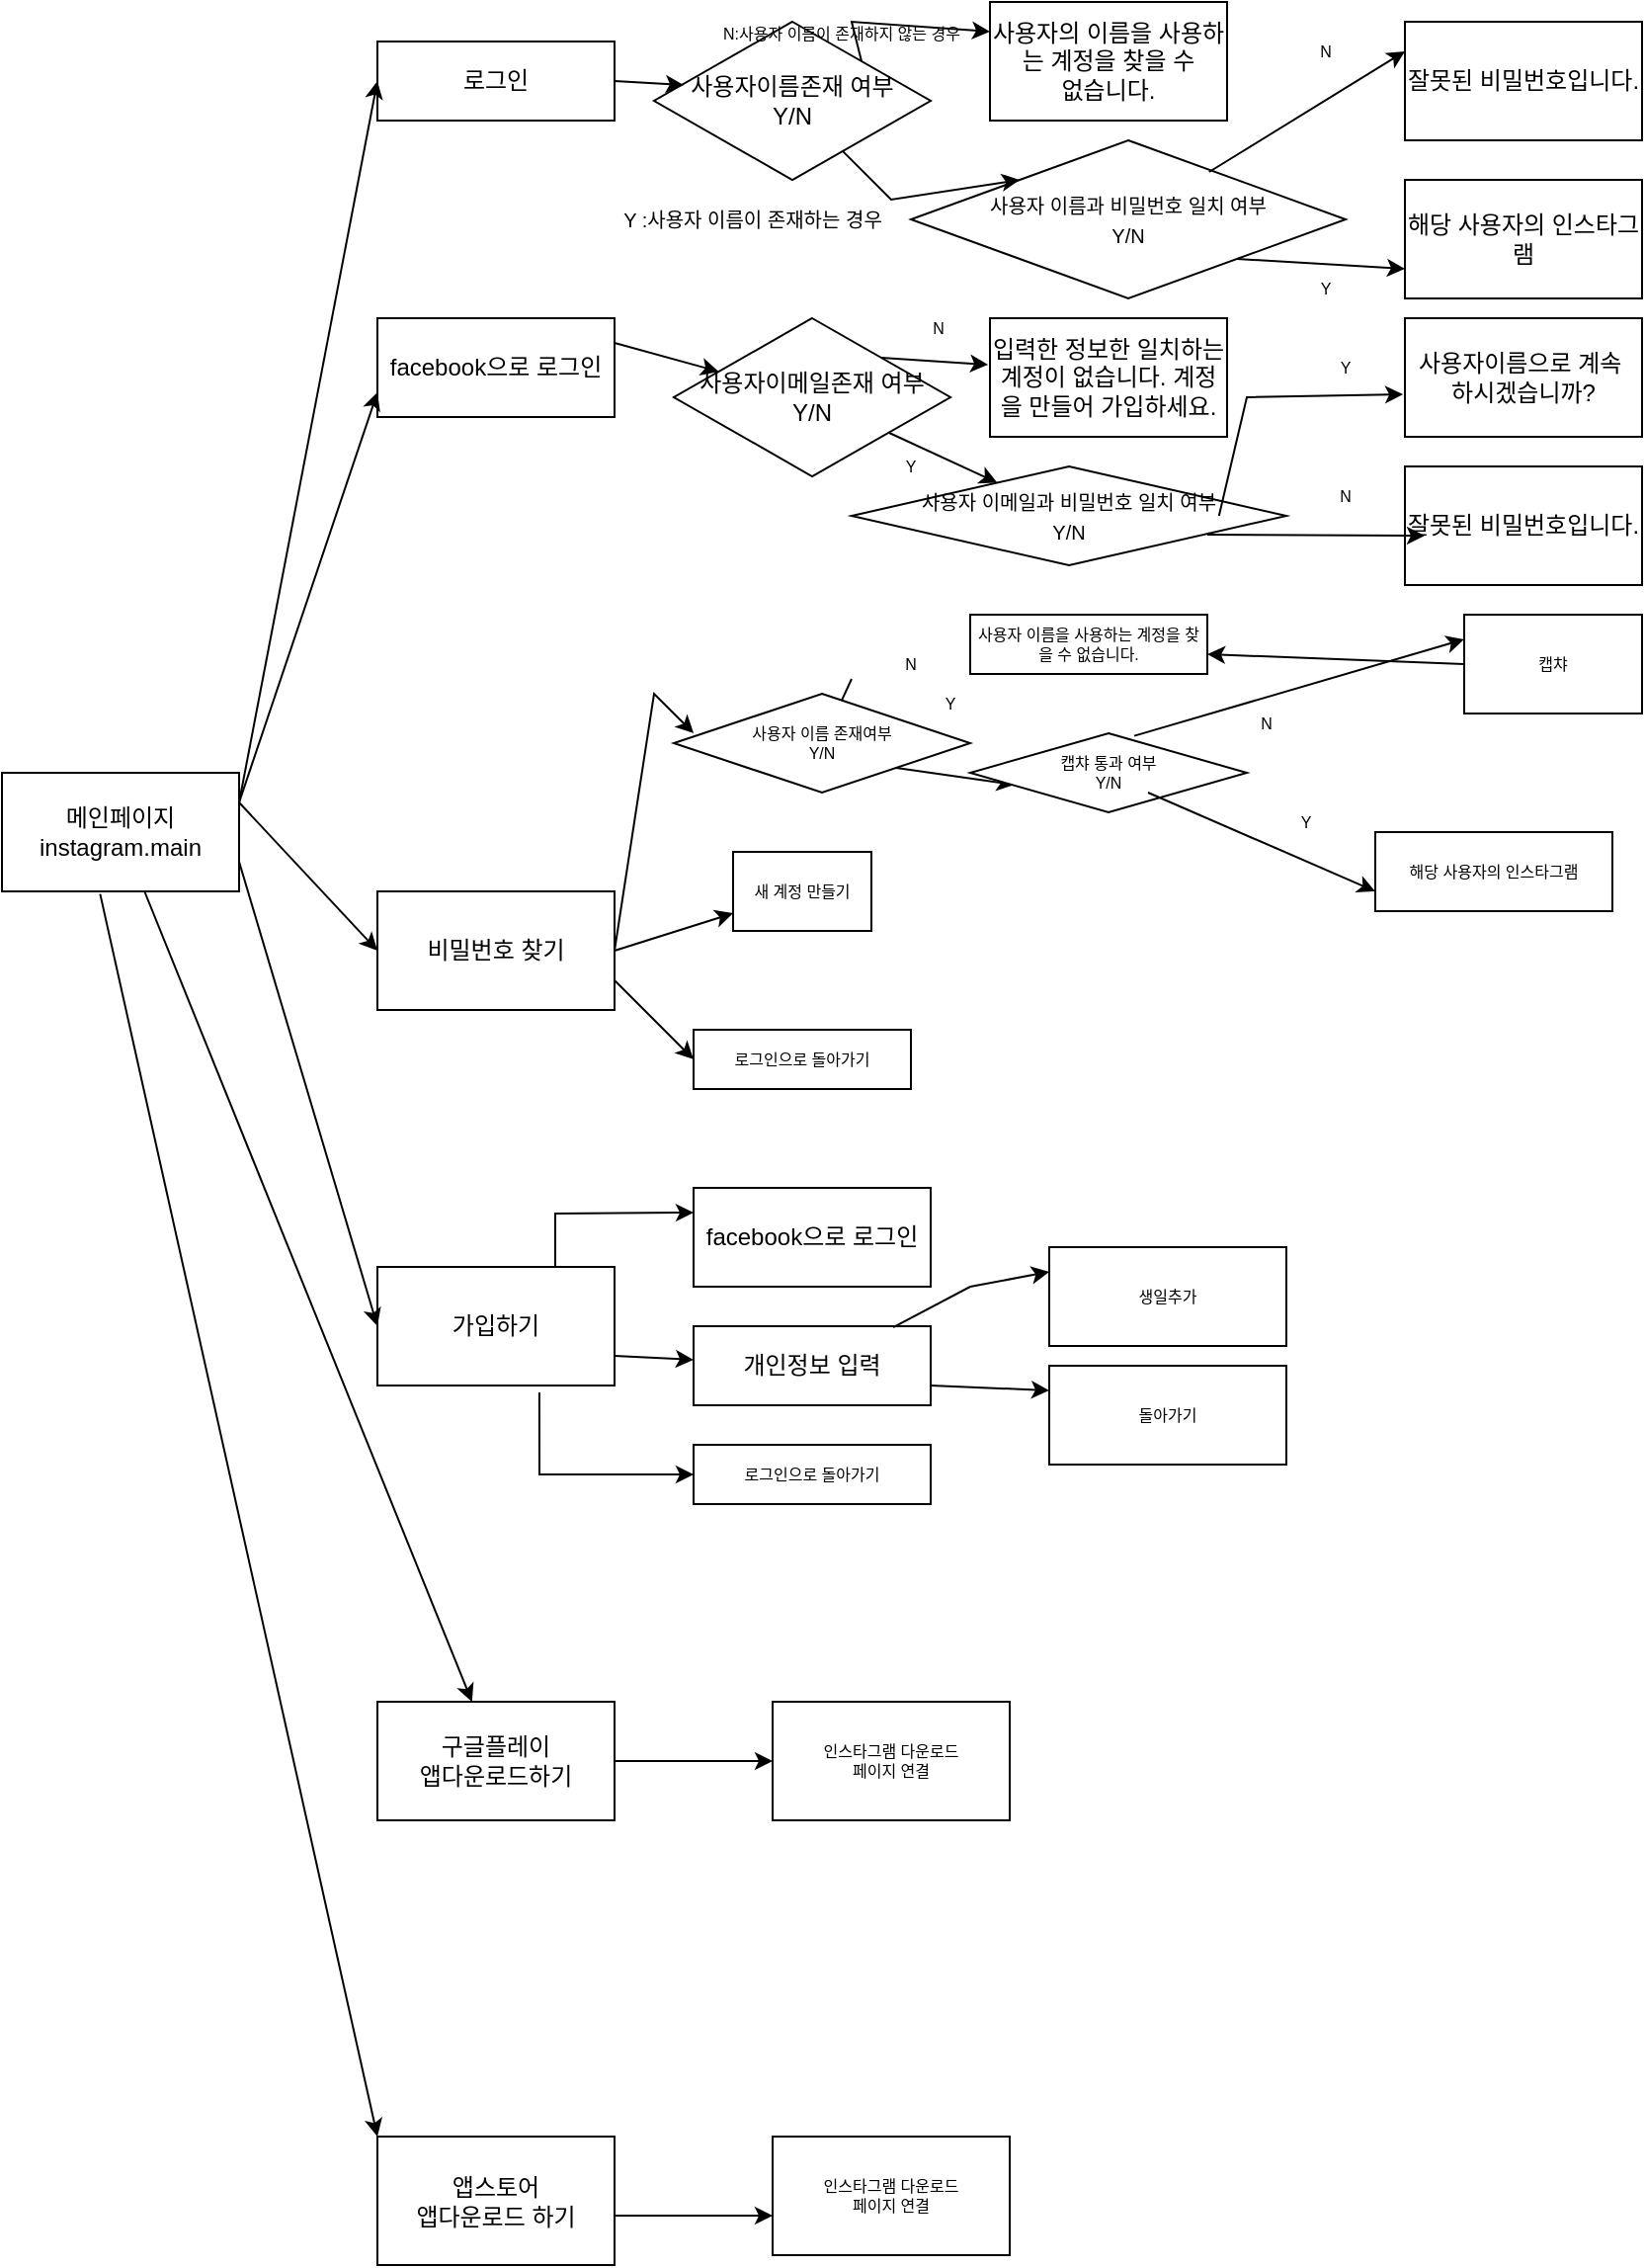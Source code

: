 <mxfile version="20.0.3" type="device"><diagram id="S9oqaERdCJ_3-kV5rkl7" name="Page-1"><mxGraphModel dx="1609" dy="468" grid="1" gridSize="10" guides="1" tooltips="1" connect="1" arrows="1" fold="1" page="1" pageScale="1" pageWidth="827" pageHeight="1169" math="0" shadow="0"><root><mxCell id="0"/><mxCell id="1" parent="0"/><mxCell id="T-C-CeasbVt2JKNrbkrz-1" value="로그인" style="rounded=0;whiteSpace=wrap;html=1;" parent="1" vertex="1"><mxGeometry x="160" y="20" width="120" height="40" as="geometry"/></mxCell><mxCell id="T-C-CeasbVt2JKNrbkrz-2" value="facebook으로 로그인" style="rounded=0;whiteSpace=wrap;html=1;" parent="1" vertex="1"><mxGeometry x="160" y="160" width="120" height="50" as="geometry"/></mxCell><mxCell id="T-C-CeasbVt2JKNrbkrz-3" value="비밀번호 찾기" style="rounded=0;whiteSpace=wrap;html=1;" parent="1" vertex="1"><mxGeometry x="160" y="450" width="120" height="60" as="geometry"/></mxCell><mxCell id="T-C-CeasbVt2JKNrbkrz-4" value="구글플레이&lt;br&gt;앱다운로드하기" style="rounded=0;whiteSpace=wrap;html=1;" parent="1" vertex="1"><mxGeometry x="160" y="860" width="120" height="60" as="geometry"/></mxCell><mxCell id="T-C-CeasbVt2JKNrbkrz-5" value="가입하기" style="rounded=0;whiteSpace=wrap;html=1;" parent="1" vertex="1"><mxGeometry x="160" y="640" width="120" height="60" as="geometry"/></mxCell><mxCell id="T-C-CeasbVt2JKNrbkrz-7" value="앱스토어&lt;br&gt;앱다운로드 하기" style="rounded=0;whiteSpace=wrap;html=1;" parent="1" vertex="1"><mxGeometry x="160" y="1080" width="120" height="65" as="geometry"/></mxCell><mxCell id="T-C-CeasbVt2JKNrbkrz-12" value="사용자이름존재 여부&lt;br&gt;Y/N" style="rhombus;whiteSpace=wrap;html=1;" parent="1" vertex="1"><mxGeometry x="300" y="10" width="140" height="80" as="geometry"/></mxCell><mxCell id="T-C-CeasbVt2JKNrbkrz-13" value="사용자의 이름을 사용하는 계정을 찾을 수&lt;br&gt;없습니다." style="rounded=0;whiteSpace=wrap;html=1;" parent="1" vertex="1"><mxGeometry x="470" width="120" height="60" as="geometry"/></mxCell><mxCell id="T-C-CeasbVt2JKNrbkrz-14" value="&lt;font style=&quot;font-size: 10px;&quot;&gt;사용자 이름과 비밀번호 일치 여부&lt;br&gt;Y/N&lt;/font&gt;" style="rhombus;whiteSpace=wrap;html=1;" parent="1" vertex="1"><mxGeometry x="430" y="70" width="220" height="80" as="geometry"/></mxCell><mxCell id="T-C-CeasbVt2JKNrbkrz-15" value="잘못된 비밀번호입니다." style="rounded=0;whiteSpace=wrap;html=1;" parent="1" vertex="1"><mxGeometry x="680" y="10" width="120" height="60" as="geometry"/></mxCell><mxCell id="T-C-CeasbVt2JKNrbkrz-16" value="해당 사용자의 인스타그램" style="rounded=0;whiteSpace=wrap;html=1;" parent="1" vertex="1"><mxGeometry x="680" y="90" width="120" height="60" as="geometry"/></mxCell><mxCell id="T-C-CeasbVt2JKNrbkrz-17" value="" style="endArrow=classic;html=1;rounded=0;entryX=0;entryY=0.75;entryDx=0;entryDy=0;startArrow=none;" parent="1" source="t5NelNpLaC9FAswo0wHf-40" target="t5NelNpLaC9FAswo0wHf-30" edge="1"><mxGeometry width="50" height="50" relative="1" as="geometry"><mxPoint x="420" y="400" as="sourcePoint"/><mxPoint x="470" y="350" as="targetPoint"/></mxGeometry></mxCell><mxCell id="T-C-CeasbVt2JKNrbkrz-21" value="" style="endArrow=classic;html=1;rounded=0;exitX=1;exitY=1;exitDx=0;exitDy=0;entryX=0.16;entryY=0.65;entryDx=0;entryDy=0;entryPerimeter=0;" parent="1" source="t5NelNpLaC9FAswo0wHf-27" target="t5NelNpLaC9FAswo0wHf-32" edge="1"><mxGeometry width="50" height="50" relative="1" as="geometry"><mxPoint x="420" y="400" as="sourcePoint"/><mxPoint x="470" y="350" as="targetPoint"/></mxGeometry></mxCell><mxCell id="T-C-CeasbVt2JKNrbkrz-23" value="" style="endArrow=classic;html=1;rounded=0;exitX=1;exitY=0.5;exitDx=0;exitDy=0;entryX=0.067;entryY=0.4;entryDx=0;entryDy=0;entryPerimeter=0;" parent="1" source="T-C-CeasbVt2JKNrbkrz-3" target="t5NelNpLaC9FAswo0wHf-27" edge="1"><mxGeometry width="50" height="50" relative="1" as="geometry"><mxPoint x="420" y="400" as="sourcePoint"/><mxPoint x="300" y="330" as="targetPoint"/><Array as="points"><mxPoint x="300" y="350"/></Array></mxGeometry></mxCell><mxCell id="T-C-CeasbVt2JKNrbkrz-6" value="메인페이지&lt;br&gt;instagram.main" style="rounded=0;whiteSpace=wrap;html=1;" parent="1" vertex="1"><mxGeometry x="-30" y="390" width="120" height="60" as="geometry"/></mxCell><mxCell id="t5NelNpLaC9FAswo0wHf-8" value="" style="endArrow=classic;html=1;rounded=0;" parent="1" source="T-C-CeasbVt2JKNrbkrz-6" target="T-C-CeasbVt2JKNrbkrz-4" edge="1"><mxGeometry width="50" height="50" relative="1" as="geometry"><mxPoint x="380" y="380" as="sourcePoint"/><mxPoint x="430" y="330" as="targetPoint"/></mxGeometry></mxCell><mxCell id="t5NelNpLaC9FAswo0wHf-12" value="" style="endArrow=classic;html=1;rounded=0;exitX=1;exitY=0.25;exitDx=0;exitDy=0;entryX=0;entryY=0.5;entryDx=0;entryDy=0;" parent="1" source="T-C-CeasbVt2JKNrbkrz-6" target="T-C-CeasbVt2JKNrbkrz-1" edge="1"><mxGeometry width="50" height="50" relative="1" as="geometry"><mxPoint x="330" y="280" as="sourcePoint"/><mxPoint x="380" y="230" as="targetPoint"/></mxGeometry></mxCell><mxCell id="t5NelNpLaC9FAswo0wHf-13" value="" style="endArrow=classic;html=1;rounded=0;exitX=1;exitY=0.25;exitDx=0;exitDy=0;entryX=0;entryY=0.75;entryDx=0;entryDy=0;" parent="1" source="T-C-CeasbVt2JKNrbkrz-6" target="T-C-CeasbVt2JKNrbkrz-2" edge="1"><mxGeometry width="50" height="50" relative="1" as="geometry"><mxPoint x="330" y="280" as="sourcePoint"/><mxPoint x="380" y="230" as="targetPoint"/></mxGeometry></mxCell><mxCell id="t5NelNpLaC9FAswo0wHf-14" value="" style="endArrow=classic;html=1;rounded=0;exitX=1;exitY=0.25;exitDx=0;exitDy=0;entryX=0;entryY=0.5;entryDx=0;entryDy=0;" parent="1" source="T-C-CeasbVt2JKNrbkrz-6" target="T-C-CeasbVt2JKNrbkrz-3" edge="1"><mxGeometry width="50" height="50" relative="1" as="geometry"><mxPoint x="330" y="280" as="sourcePoint"/><mxPoint x="380" y="230" as="targetPoint"/></mxGeometry></mxCell><mxCell id="t5NelNpLaC9FAswo0wHf-15" value="" style="endArrow=classic;html=1;rounded=0;exitX=1;exitY=0.75;exitDx=0;exitDy=0;entryX=0;entryY=0.5;entryDx=0;entryDy=0;" parent="1" source="T-C-CeasbVt2JKNrbkrz-6" target="T-C-CeasbVt2JKNrbkrz-5" edge="1"><mxGeometry width="50" height="50" relative="1" as="geometry"><mxPoint x="330" y="580" as="sourcePoint"/><mxPoint x="380" y="530" as="targetPoint"/></mxGeometry></mxCell><mxCell id="t5NelNpLaC9FAswo0wHf-16" value="" style="endArrow=classic;html=1;rounded=0;exitX=0.414;exitY=1.022;exitDx=0;exitDy=0;exitPerimeter=0;entryX=0;entryY=0;entryDx=0;entryDy=0;" parent="1" source="T-C-CeasbVt2JKNrbkrz-6" target="T-C-CeasbVt2JKNrbkrz-7" edge="1"><mxGeometry width="50" height="50" relative="1" as="geometry"><mxPoint x="330" y="580" as="sourcePoint"/><mxPoint x="380" y="530" as="targetPoint"/></mxGeometry></mxCell><mxCell id="t5NelNpLaC9FAswo0wHf-17" value="" style="endArrow=classic;html=1;rounded=0;exitX=1;exitY=0.5;exitDx=0;exitDy=0;entryX=0.107;entryY=0.4;entryDx=0;entryDy=0;entryPerimeter=0;" parent="1" source="T-C-CeasbVt2JKNrbkrz-1" target="T-C-CeasbVt2JKNrbkrz-12" edge="1"><mxGeometry width="50" height="50" relative="1" as="geometry"><mxPoint x="440" y="170" as="sourcePoint"/><mxPoint x="490" y="120" as="targetPoint"/></mxGeometry></mxCell><mxCell id="t5NelNpLaC9FAswo0wHf-18" value="" style="endArrow=classic;html=1;rounded=0;exitX=1;exitY=0;exitDx=0;exitDy=0;entryX=0;entryY=0.25;entryDx=0;entryDy=0;" parent="1" source="T-C-CeasbVt2JKNrbkrz-12" target="T-C-CeasbVt2JKNrbkrz-13" edge="1"><mxGeometry width="50" height="50" relative="1" as="geometry"><mxPoint x="440" y="170" as="sourcePoint"/><mxPoint x="490" y="120" as="targetPoint"/><Array as="points"><mxPoint x="400" y="10"/></Array></mxGeometry></mxCell><mxCell id="t5NelNpLaC9FAswo0wHf-19" value="" style="endArrow=classic;html=1;rounded=0;entryX=0;entryY=0;entryDx=0;entryDy=0;" parent="1" source="T-C-CeasbVt2JKNrbkrz-12" target="T-C-CeasbVt2JKNrbkrz-14" edge="1"><mxGeometry width="50" height="50" relative="1" as="geometry"><mxPoint x="440" y="170" as="sourcePoint"/><mxPoint x="490" y="120" as="targetPoint"/><Array as="points"><mxPoint x="420" y="100"/></Array></mxGeometry></mxCell><mxCell id="t5NelNpLaC9FAswo0wHf-20" value="" style="endArrow=classic;html=1;rounded=0;fontSize=10;entryX=0;entryY=0.25;entryDx=0;entryDy=0;exitX=0.686;exitY=0.2;exitDx=0;exitDy=0;exitPerimeter=0;" parent="1" source="T-C-CeasbVt2JKNrbkrz-14" target="T-C-CeasbVt2JKNrbkrz-15" edge="1"><mxGeometry width="50" height="50" relative="1" as="geometry"><mxPoint x="590" y="80" as="sourcePoint"/><mxPoint x="490" y="120" as="targetPoint"/></mxGeometry></mxCell><mxCell id="t5NelNpLaC9FAswo0wHf-21" value="" style="endArrow=classic;html=1;rounded=0;fontSize=10;exitX=1;exitY=1;exitDx=0;exitDy=0;entryX=0;entryY=0.75;entryDx=0;entryDy=0;" parent="1" source="T-C-CeasbVt2JKNrbkrz-14" target="T-C-CeasbVt2JKNrbkrz-16" edge="1"><mxGeometry width="50" height="50" relative="1" as="geometry"><mxPoint x="440" y="170" as="sourcePoint"/><mxPoint x="490" y="120" as="targetPoint"/></mxGeometry></mxCell><mxCell id="t5NelNpLaC9FAswo0wHf-22" value="Y :사용자 이름이 존재하는 경우" style="text;html=1;strokeColor=none;fillColor=none;align=center;verticalAlign=middle;whiteSpace=wrap;rounded=0;fontSize=10;" parent="1" vertex="1"><mxGeometry x="210" y="95" width="280" height="30" as="geometry"/></mxCell><mxCell id="t5NelNpLaC9FAswo0wHf-24" value="&lt;font style=&quot;font-size: 8px;&quot;&gt;N:사용자 이름이 존재하지 않는 경우&lt;/font&gt;" style="text;html=1;strokeColor=none;fillColor=none;align=center;verticalAlign=middle;whiteSpace=wrap;rounded=0;fontSize=10;" parent="1" vertex="1"><mxGeometry x="310" y="10" width="170" height="10" as="geometry"/></mxCell><mxCell id="t5NelNpLaC9FAswo0wHf-25" value="N" style="text;html=1;strokeColor=none;fillColor=none;align=center;verticalAlign=middle;whiteSpace=wrap;rounded=0;fontSize=8;" parent="1" vertex="1"><mxGeometry x="610" y="10" width="60" height="30" as="geometry"/></mxCell><mxCell id="t5NelNpLaC9FAswo0wHf-26" value="Y" style="text;html=1;strokeColor=none;fillColor=none;align=center;verticalAlign=middle;whiteSpace=wrap;rounded=0;fontSize=8;" parent="1" vertex="1"><mxGeometry x="610" y="130" width="60" height="30" as="geometry"/></mxCell><mxCell id="t5NelNpLaC9FAswo0wHf-27" value="사용자 이름 존재여부&lt;br&gt;Y/N" style="rhombus;whiteSpace=wrap;html=1;fontSize=8;" parent="1" vertex="1"><mxGeometry x="310" y="350" width="150" height="50" as="geometry"/></mxCell><mxCell id="t5NelNpLaC9FAswo0wHf-28" value="로그인으로 돌아가기&lt;br&gt;" style="rounded=0;whiteSpace=wrap;html=1;fontSize=8;" parent="1" vertex="1"><mxGeometry x="320" y="520" width="110" height="30" as="geometry"/></mxCell><mxCell id="t5NelNpLaC9FAswo0wHf-29" value="새 계정 만들기" style="rounded=0;whiteSpace=wrap;html=1;fontSize=8;" parent="1" vertex="1"><mxGeometry x="340" y="430" width="70" height="40" as="geometry"/></mxCell><mxCell id="t5NelNpLaC9FAswo0wHf-30" value="사용자 이름을 사용하는 계정을 찾을 수 없습니다." style="rounded=0;whiteSpace=wrap;html=1;fontSize=8;" parent="1" vertex="1"><mxGeometry x="460" y="310" width="120" height="30" as="geometry"/></mxCell><mxCell id="t5NelNpLaC9FAswo0wHf-32" value="캡챠 통과 여부&lt;br&gt;Y/N" style="rhombus;whiteSpace=wrap;html=1;fontSize=8;" parent="1" vertex="1"><mxGeometry x="460" y="370" width="140" height="40" as="geometry"/></mxCell><mxCell id="t5NelNpLaC9FAswo0wHf-33" value="캡챠" style="rounded=0;whiteSpace=wrap;html=1;fontSize=8;" parent="1" vertex="1"><mxGeometry x="710" y="310" width="90" height="50" as="geometry"/></mxCell><mxCell id="t5NelNpLaC9FAswo0wHf-34" value="해당 사용자의 인스타그램" style="rounded=0;whiteSpace=wrap;html=1;fontSize=8;" parent="1" vertex="1"><mxGeometry x="665" y="420" width="120" height="40" as="geometry"/></mxCell><mxCell id="t5NelNpLaC9FAswo0wHf-35" value="" style="endArrow=classic;html=1;rounded=0;fontSize=8;" parent="1" target="t5NelNpLaC9FAswo0wHf-29" edge="1"><mxGeometry width="50" height="50" relative="1" as="geometry"><mxPoint x="280" y="480" as="sourcePoint"/><mxPoint x="490" y="320" as="targetPoint"/></mxGeometry></mxCell><mxCell id="t5NelNpLaC9FAswo0wHf-36" value="" style="endArrow=classic;html=1;rounded=0;fontSize=8;entryX=0;entryY=0.5;entryDx=0;entryDy=0;exitX=1;exitY=0.75;exitDx=0;exitDy=0;" parent="1" source="T-C-CeasbVt2JKNrbkrz-3" target="t5NelNpLaC9FAswo0wHf-28" edge="1"><mxGeometry width="50" height="50" relative="1" as="geometry"><mxPoint x="280" y="350" as="sourcePoint"/><mxPoint x="490" y="320" as="targetPoint"/></mxGeometry></mxCell><mxCell id="t5NelNpLaC9FAswo0wHf-37" value="" style="endArrow=classic;html=1;rounded=0;fontSize=8;exitX=0;exitY=0.5;exitDx=0;exitDy=0;" parent="1" source="t5NelNpLaC9FAswo0wHf-33" edge="1"><mxGeometry width="50" height="50" relative="1" as="geometry"><mxPoint x="440" y="370" as="sourcePoint"/><mxPoint x="580" y="330" as="targetPoint"/></mxGeometry></mxCell><mxCell id="t5NelNpLaC9FAswo0wHf-38" value="" style="endArrow=classic;html=1;rounded=0;fontSize=8;exitX=0.593;exitY=0.033;exitDx=0;exitDy=0;exitPerimeter=0;entryX=0;entryY=0.25;entryDx=0;entryDy=0;" parent="1" source="t5NelNpLaC9FAswo0wHf-32" target="t5NelNpLaC9FAswo0wHf-33" edge="1"><mxGeometry width="50" height="50" relative="1" as="geometry"><mxPoint x="440" y="370" as="sourcePoint"/><mxPoint x="490" y="320" as="targetPoint"/></mxGeometry></mxCell><mxCell id="t5NelNpLaC9FAswo0wHf-39" value="" style="endArrow=classic;html=1;rounded=0;fontSize=8;entryX=0;entryY=0.75;entryDx=0;entryDy=0;" parent="1" target="t5NelNpLaC9FAswo0wHf-34" edge="1"><mxGeometry width="50" height="50" relative="1" as="geometry"><mxPoint x="550" y="400" as="sourcePoint"/><mxPoint x="490" y="320" as="targetPoint"/></mxGeometry></mxCell><mxCell id="t5NelNpLaC9FAswo0wHf-41" value="Y" style="text;html=1;strokeColor=none;fillColor=none;align=center;verticalAlign=middle;whiteSpace=wrap;rounded=0;fontSize=8;" parent="1" vertex="1"><mxGeometry x="420" y="340" width="60" height="30" as="geometry"/></mxCell><mxCell id="t5NelNpLaC9FAswo0wHf-42" value="N" style="text;html=1;strokeColor=none;fillColor=none;align=center;verticalAlign=middle;whiteSpace=wrap;rounded=0;fontSize=8;" parent="1" vertex="1"><mxGeometry x="580" y="350" width="60" height="30" as="geometry"/></mxCell><mxCell id="t5NelNpLaC9FAswo0wHf-43" value="Y" style="text;html=1;strokeColor=none;fillColor=none;align=center;verticalAlign=middle;whiteSpace=wrap;rounded=0;fontSize=8;" parent="1" vertex="1"><mxGeometry x="600" y="400" width="60" height="30" as="geometry"/></mxCell><mxCell id="t5NelNpLaC9FAswo0wHf-44" value="사용자이메일존재 여부&lt;br&gt;Y/N" style="rhombus;whiteSpace=wrap;html=1;" parent="1" vertex="1"><mxGeometry x="310" y="160" width="140" height="80" as="geometry"/></mxCell><mxCell id="t5NelNpLaC9FAswo0wHf-45" style="edgeStyle=orthogonalEdgeStyle;rounded=0;orthogonalLoop=1;jettySize=auto;html=1;exitX=0.5;exitY=1;exitDx=0;exitDy=0;fontSize=8;" parent="1" source="t5NelNpLaC9FAswo0wHf-29" target="t5NelNpLaC9FAswo0wHf-29" edge="1"><mxGeometry relative="1" as="geometry"/></mxCell><mxCell id="t5NelNpLaC9FAswo0wHf-46" style="edgeStyle=orthogonalEdgeStyle;rounded=0;orthogonalLoop=1;jettySize=auto;html=1;exitX=0.5;exitY=1;exitDx=0;exitDy=0;fontSize=8;" parent="1" source="t5NelNpLaC9FAswo0wHf-29" target="t5NelNpLaC9FAswo0wHf-29" edge="1"><mxGeometry relative="1" as="geometry"/></mxCell><mxCell id="t5NelNpLaC9FAswo0wHf-40" value="N" style="text;html=1;strokeColor=none;fillColor=none;align=center;verticalAlign=middle;whiteSpace=wrap;rounded=0;fontSize=8;" parent="1" vertex="1"><mxGeometry x="400" y="320" width="60" height="30" as="geometry"/></mxCell><mxCell id="t5NelNpLaC9FAswo0wHf-47" value="" style="endArrow=none;html=1;rounded=0;entryX=0;entryY=0.75;entryDx=0;entryDy=0;" parent="1" source="t5NelNpLaC9FAswo0wHf-27" target="t5NelNpLaC9FAswo0wHf-40" edge="1"><mxGeometry width="50" height="50" relative="1" as="geometry"><mxPoint x="412.778" y="359.259" as="sourcePoint"/><mxPoint x="460" y="332.5" as="targetPoint"/></mxGeometry></mxCell><mxCell id="t5NelNpLaC9FAswo0wHf-48" value="입력한 정보한 일치하는 계정이 없습니다. 계정을 만들어 가입하세요." style="rounded=0;whiteSpace=wrap;html=1;" parent="1" vertex="1"><mxGeometry x="470" y="160" width="120" height="60" as="geometry"/></mxCell><mxCell id="t5NelNpLaC9FAswo0wHf-49" value="&lt;font style=&quot;font-size: 10px;&quot;&gt;사용자 이메일과 비밀번호 일치 여부&lt;br&gt;Y/N&lt;/font&gt;" style="rhombus;whiteSpace=wrap;html=1;" parent="1" vertex="1"><mxGeometry x="400" y="235" width="220" height="50" as="geometry"/></mxCell><mxCell id="t5NelNpLaC9FAswo0wHf-50" value="" style="endArrow=classic;html=1;rounded=0;fontSize=8;exitX=1;exitY=0.25;exitDx=0;exitDy=0;" parent="1" source="T-C-CeasbVt2JKNrbkrz-2" target="t5NelNpLaC9FAswo0wHf-44" edge="1"><mxGeometry width="50" height="50" relative="1" as="geometry"><mxPoint x="290" y="370" as="sourcePoint"/><mxPoint x="340" y="320" as="targetPoint"/></mxGeometry></mxCell><mxCell id="t5NelNpLaC9FAswo0wHf-51" value="" style="endArrow=classic;html=1;rounded=0;fontSize=8;exitX=1;exitY=0;exitDx=0;exitDy=0;entryX=-0.008;entryY=0.392;entryDx=0;entryDy=0;entryPerimeter=0;" parent="1" source="t5NelNpLaC9FAswo0wHf-44" target="t5NelNpLaC9FAswo0wHf-48" edge="1"><mxGeometry width="50" height="50" relative="1" as="geometry"><mxPoint x="290" y="370" as="sourcePoint"/><mxPoint x="340" y="320" as="targetPoint"/></mxGeometry></mxCell><mxCell id="t5NelNpLaC9FAswo0wHf-52" value="" style="endArrow=classic;html=1;rounded=0;fontSize=8;" parent="1" source="t5NelNpLaC9FAswo0wHf-44" target="t5NelNpLaC9FAswo0wHf-49" edge="1"><mxGeometry width="50" height="50" relative="1" as="geometry"><mxPoint x="290" y="370" as="sourcePoint"/><mxPoint x="340" y="320" as="targetPoint"/></mxGeometry></mxCell><mxCell id="t5NelNpLaC9FAswo0wHf-53" value="사용자이름으로 계속&amp;nbsp;&lt;br&gt;하시겠습니까?" style="rounded=0;whiteSpace=wrap;html=1;" parent="1" vertex="1"><mxGeometry x="680" y="160" width="120" height="60" as="geometry"/></mxCell><mxCell id="t5NelNpLaC9FAswo0wHf-54" value="잘못된 비밀번호입니다." style="rounded=0;whiteSpace=wrap;html=1;" parent="1" vertex="1"><mxGeometry x="680" y="235" width="120" height="60" as="geometry"/></mxCell><mxCell id="t5NelNpLaC9FAswo0wHf-55" value="" style="endArrow=classic;html=1;rounded=0;fontSize=8;exitX=0.845;exitY=0.5;exitDx=0;exitDy=0;exitPerimeter=0;entryX=-0.008;entryY=0.642;entryDx=0;entryDy=0;entryPerimeter=0;" parent="1" source="t5NelNpLaC9FAswo0wHf-49" target="t5NelNpLaC9FAswo0wHf-53" edge="1"><mxGeometry width="50" height="50" relative="1" as="geometry"><mxPoint x="290" y="370" as="sourcePoint"/><mxPoint x="340" y="320" as="targetPoint"/><Array as="points"><mxPoint x="600" y="200"/></Array></mxGeometry></mxCell><mxCell id="t5NelNpLaC9FAswo0wHf-56" value="" style="endArrow=classic;html=1;rounded=0;fontSize=8;exitX=0.818;exitY=0.69;exitDx=0;exitDy=0;exitPerimeter=0;" parent="1" source="t5NelNpLaC9FAswo0wHf-49" edge="1"><mxGeometry width="50" height="50" relative="1" as="geometry"><mxPoint x="590" y="270" as="sourcePoint"/><mxPoint x="690" y="270" as="targetPoint"/></mxGeometry></mxCell><mxCell id="t5NelNpLaC9FAswo0wHf-57" value="Y" style="text;html=1;strokeColor=none;fillColor=none;align=center;verticalAlign=middle;whiteSpace=wrap;rounded=0;fontSize=8;" parent="1" vertex="1"><mxGeometry x="400" y="220" width="60" height="30" as="geometry"/></mxCell><mxCell id="t5NelNpLaC9FAswo0wHf-59" value="N" style="text;html=1;strokeColor=none;fillColor=none;align=center;verticalAlign=middle;whiteSpace=wrap;rounded=0;fontSize=8;" parent="1" vertex="1"><mxGeometry x="413.5" y="150" width="60" height="30" as="geometry"/></mxCell><mxCell id="t5NelNpLaC9FAswo0wHf-60" value="N" style="text;html=1;strokeColor=none;fillColor=none;align=center;verticalAlign=middle;whiteSpace=wrap;rounded=0;fontSize=8;" parent="1" vertex="1"><mxGeometry x="620" y="235" width="60" height="30" as="geometry"/></mxCell><mxCell id="t5NelNpLaC9FAswo0wHf-61" value="Y" style="text;html=1;strokeColor=none;fillColor=none;align=center;verticalAlign=middle;whiteSpace=wrap;rounded=0;fontSize=8;" parent="1" vertex="1"><mxGeometry x="620" y="170" width="60" height="30" as="geometry"/></mxCell><mxCell id="t5NelNpLaC9FAswo0wHf-62" value="facebook으로 로그인" style="rounded=0;whiteSpace=wrap;html=1;" parent="1" vertex="1"><mxGeometry x="320" y="600" width="120" height="50" as="geometry"/></mxCell><mxCell id="t5NelNpLaC9FAswo0wHf-63" value="개인정보 입력" style="rounded=0;whiteSpace=wrap;html=1;" parent="1" vertex="1"><mxGeometry x="320" y="670" width="120" height="40" as="geometry"/></mxCell><mxCell id="t5NelNpLaC9FAswo0wHf-64" value="로그인으로 돌아가기&lt;br&gt;" style="rounded=0;whiteSpace=wrap;html=1;fontSize=8;" parent="1" vertex="1"><mxGeometry x="320" y="730" width="120" height="30" as="geometry"/></mxCell><mxCell id="t5NelNpLaC9FAswo0wHf-65" value="" style="endArrow=classic;html=1;rounded=0;fontSize=8;exitX=0.75;exitY=0;exitDx=0;exitDy=0;entryX=0;entryY=0.25;entryDx=0;entryDy=0;" parent="1" source="T-C-CeasbVt2JKNrbkrz-5" target="t5NelNpLaC9FAswo0wHf-62" edge="1"><mxGeometry width="50" height="50" relative="1" as="geometry"><mxPoint x="290" y="490" as="sourcePoint"/><mxPoint x="340" y="440" as="targetPoint"/><Array as="points"><mxPoint x="250" y="613"/></Array></mxGeometry></mxCell><mxCell id="t5NelNpLaC9FAswo0wHf-66" value="" style="endArrow=classic;html=1;rounded=0;fontSize=8;exitX=1;exitY=0.75;exitDx=0;exitDy=0;" parent="1" source="T-C-CeasbVt2JKNrbkrz-5" target="t5NelNpLaC9FAswo0wHf-63" edge="1"><mxGeometry width="50" height="50" relative="1" as="geometry"><mxPoint x="290" y="490" as="sourcePoint"/><mxPoint x="340" y="440" as="targetPoint"/></mxGeometry></mxCell><mxCell id="t5NelNpLaC9FAswo0wHf-67" value="" style="endArrow=classic;html=1;rounded=0;fontSize=8;exitX=0.683;exitY=1.058;exitDx=0;exitDy=0;exitPerimeter=0;entryX=0;entryY=0.5;entryDx=0;entryDy=0;" parent="1" source="T-C-CeasbVt2JKNrbkrz-5" target="t5NelNpLaC9FAswo0wHf-64" edge="1"><mxGeometry width="50" height="50" relative="1" as="geometry"><mxPoint x="290" y="490" as="sourcePoint"/><mxPoint x="340" y="440" as="targetPoint"/><Array as="points"><mxPoint x="242" y="745"/></Array></mxGeometry></mxCell><mxCell id="t5NelNpLaC9FAswo0wHf-68" value="" style="endArrow=classic;html=1;rounded=0;fontSize=8;exitX=1;exitY=0.5;exitDx=0;exitDy=0;" parent="1" source="T-C-CeasbVt2JKNrbkrz-4" edge="1"><mxGeometry width="50" height="50" relative="1" as="geometry"><mxPoint x="290" y="940" as="sourcePoint"/><mxPoint x="360" y="890" as="targetPoint"/></mxGeometry></mxCell><mxCell id="t5NelNpLaC9FAswo0wHf-69" value="인스타그램 다운로드 &lt;br&gt;페이지 연결" style="rounded=0;whiteSpace=wrap;html=1;fontSize=8;" parent="1" vertex="1"><mxGeometry x="360" y="860" width="120" height="60" as="geometry"/></mxCell><mxCell id="t5NelNpLaC9FAswo0wHf-70" value="인스타그램 다운로드 &lt;br&gt;페이지 연결" style="rounded=0;whiteSpace=wrap;html=1;fontSize=8;" parent="1" vertex="1"><mxGeometry x="360" y="1080" width="120" height="60" as="geometry"/></mxCell><mxCell id="t5NelNpLaC9FAswo0wHf-73" value="" style="endArrow=classic;html=1;rounded=0;fontSize=8;exitX=1;exitY=0.5;exitDx=0;exitDy=0;" parent="1" edge="1"><mxGeometry width="50" height="50" relative="1" as="geometry"><mxPoint x="280" y="1120" as="sourcePoint"/><mxPoint x="360" y="1120" as="targetPoint"/><Array as="points"/></mxGeometry></mxCell><mxCell id="t5NelNpLaC9FAswo0wHf-74" value="" style="endArrow=classic;html=1;rounded=0;fontSize=8;exitX=0.842;exitY=0.013;exitDx=0;exitDy=0;exitPerimeter=0;entryX=0;entryY=0.25;entryDx=0;entryDy=0;" parent="1" source="t5NelNpLaC9FAswo0wHf-63" target="t5NelNpLaC9FAswo0wHf-75" edge="1"><mxGeometry width="50" height="50" relative="1" as="geometry"><mxPoint x="290" y="710" as="sourcePoint"/><mxPoint x="510" y="650" as="targetPoint"/><Array as="points"><mxPoint x="460" y="650"/></Array></mxGeometry></mxCell><mxCell id="t5NelNpLaC9FAswo0wHf-75" value="생일추가" style="rounded=0;whiteSpace=wrap;html=1;fontSize=8;" parent="1" vertex="1"><mxGeometry x="500" y="630" width="120" height="50" as="geometry"/></mxCell><mxCell id="t5NelNpLaC9FAswo0wHf-76" value="" style="endArrow=classic;html=1;rounded=0;fontSize=8;exitX=1;exitY=0.75;exitDx=0;exitDy=0;entryX=0;entryY=0.25;entryDx=0;entryDy=0;" parent="1" source="t5NelNpLaC9FAswo0wHf-63" target="t5NelNpLaC9FAswo0wHf-77" edge="1"><mxGeometry width="50" height="50" relative="1" as="geometry"><mxPoint x="290" y="710" as="sourcePoint"/><mxPoint x="480" y="700" as="targetPoint"/></mxGeometry></mxCell><mxCell id="t5NelNpLaC9FAswo0wHf-77" value="돌아가기" style="rounded=0;whiteSpace=wrap;html=1;fontSize=8;" parent="1" vertex="1"><mxGeometry x="500" y="690" width="120" height="50" as="geometry"/></mxCell></root></mxGraphModel></diagram></mxfile>
